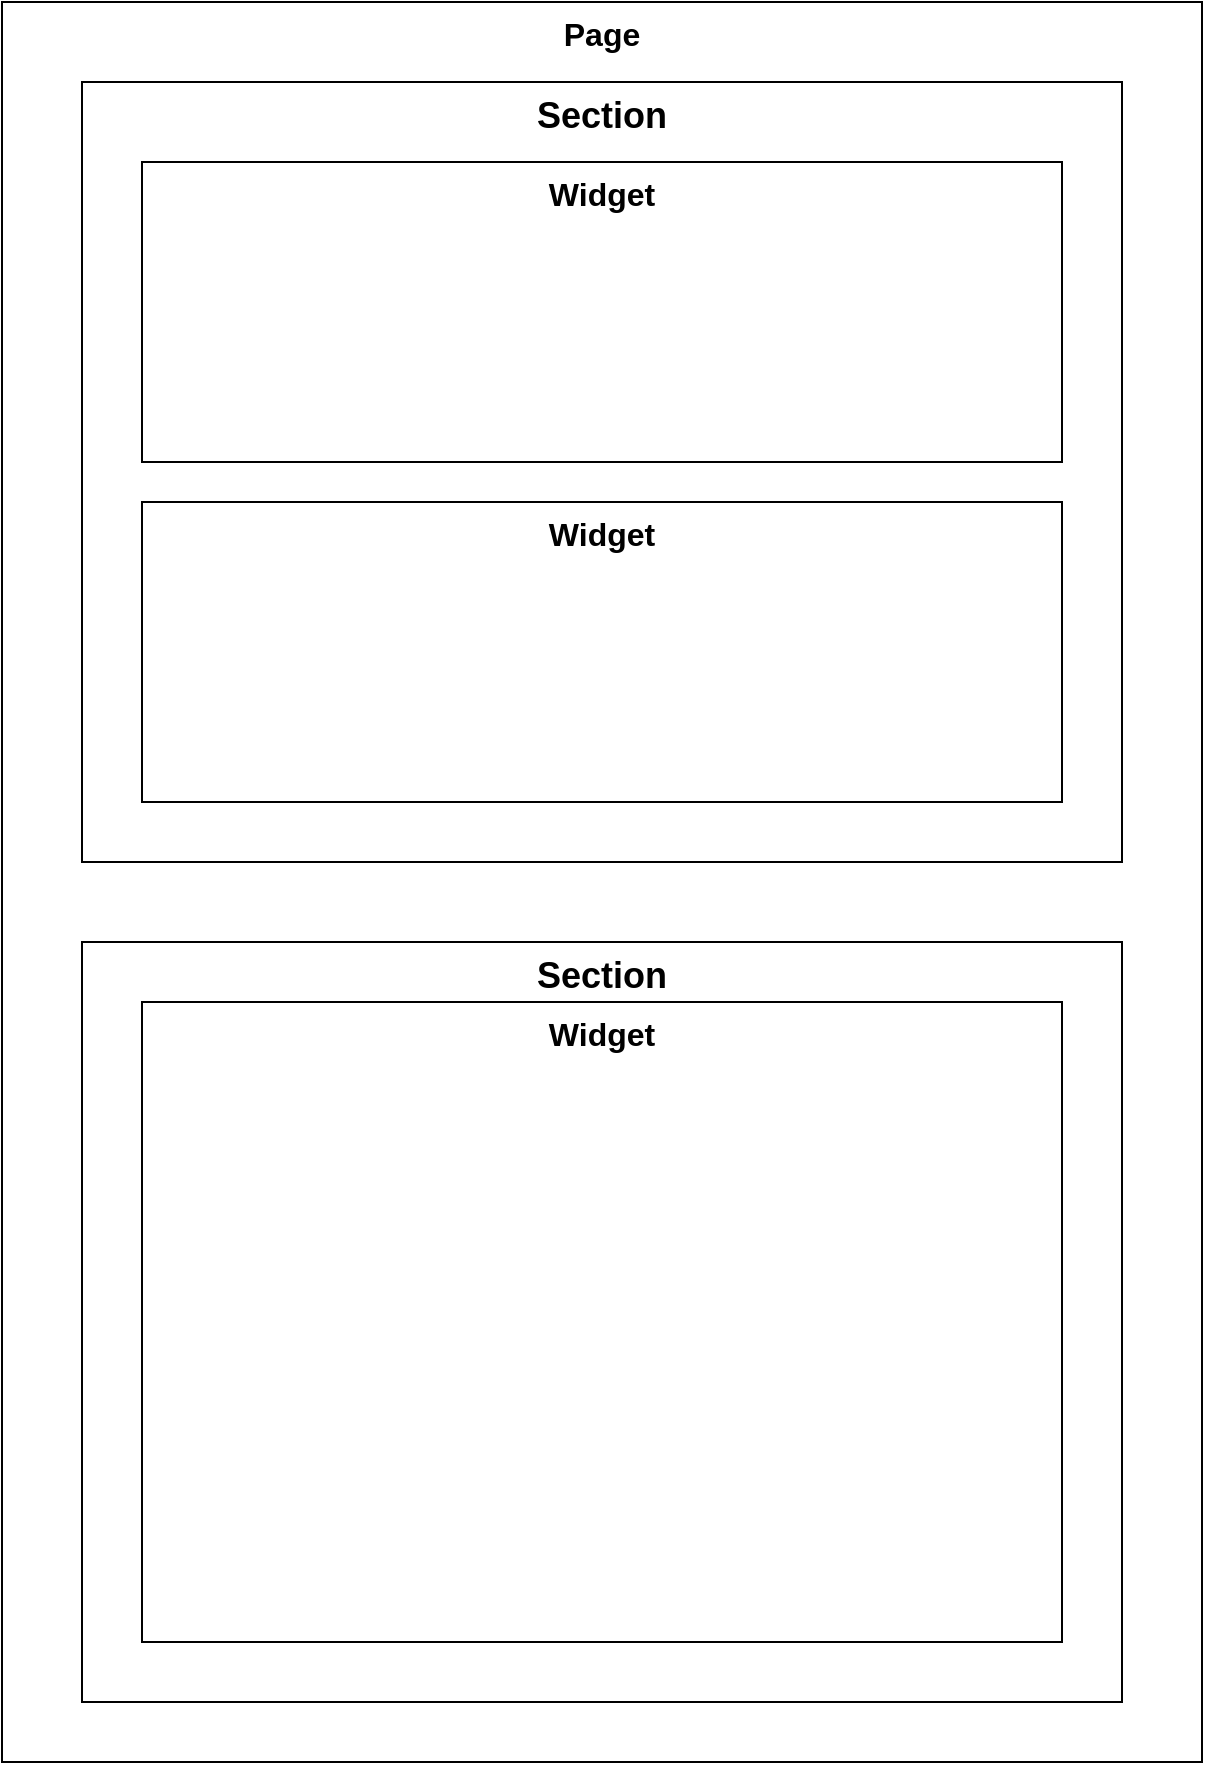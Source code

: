 <mxfile>
    <diagram id="ClTSmF3IMciH1c6yhg28" name="Page-1">
        <mxGraphModel dx="1706" dy="1126" grid="1" gridSize="10" guides="1" tooltips="1" connect="1" arrows="1" fold="1" page="1" pageScale="1" pageWidth="850" pageHeight="1100" math="0" shadow="0">
            <root>
                <mxCell id="0"/>
                <mxCell id="1" parent="0"/>
                <mxCell id="2" value="Page" style="rounded=0;whiteSpace=wrap;html=1;fontStyle=1;verticalAlign=top;fontSize=16;" parent="1" vertex="1">
                    <mxGeometry x="200" y="120" width="600" height="880" as="geometry"/>
                </mxCell>
                <mxCell id="4" value="Section" style="rounded=0;whiteSpace=wrap;html=1;fontSize=18;verticalAlign=top;fontStyle=1" parent="1" vertex="1">
                    <mxGeometry x="240" y="160" width="520" height="390" as="geometry"/>
                </mxCell>
                <mxCell id="6" value="Widget" style="rounded=0;whiteSpace=wrap;html=1;fontSize=16;fontStyle=1;verticalAlign=top;" parent="1" vertex="1">
                    <mxGeometry x="270" y="200" width="460" height="150" as="geometry"/>
                </mxCell>
                <mxCell id="7" value="Widget" style="rounded=0;whiteSpace=wrap;html=1;fontSize=16;fontStyle=1;verticalAlign=top;" parent="1" vertex="1">
                    <mxGeometry x="270" y="370" width="460" height="150" as="geometry"/>
                </mxCell>
                <mxCell id="8" value="Section" style="rounded=0;whiteSpace=wrap;html=1;fontSize=18;verticalAlign=top;fontStyle=1" vertex="1" parent="1">
                    <mxGeometry x="240" y="590" width="520" height="380" as="geometry"/>
                </mxCell>
                <mxCell id="9" value="Widget&lt;br&gt;" style="rounded=0;whiteSpace=wrap;html=1;fontSize=16;fontStyle=1;verticalAlign=top;" vertex="1" parent="1">
                    <mxGeometry x="270" y="620" width="460" height="320" as="geometry"/>
                </mxCell>
            </root>
        </mxGraphModel>
    </diagram>
</mxfile>